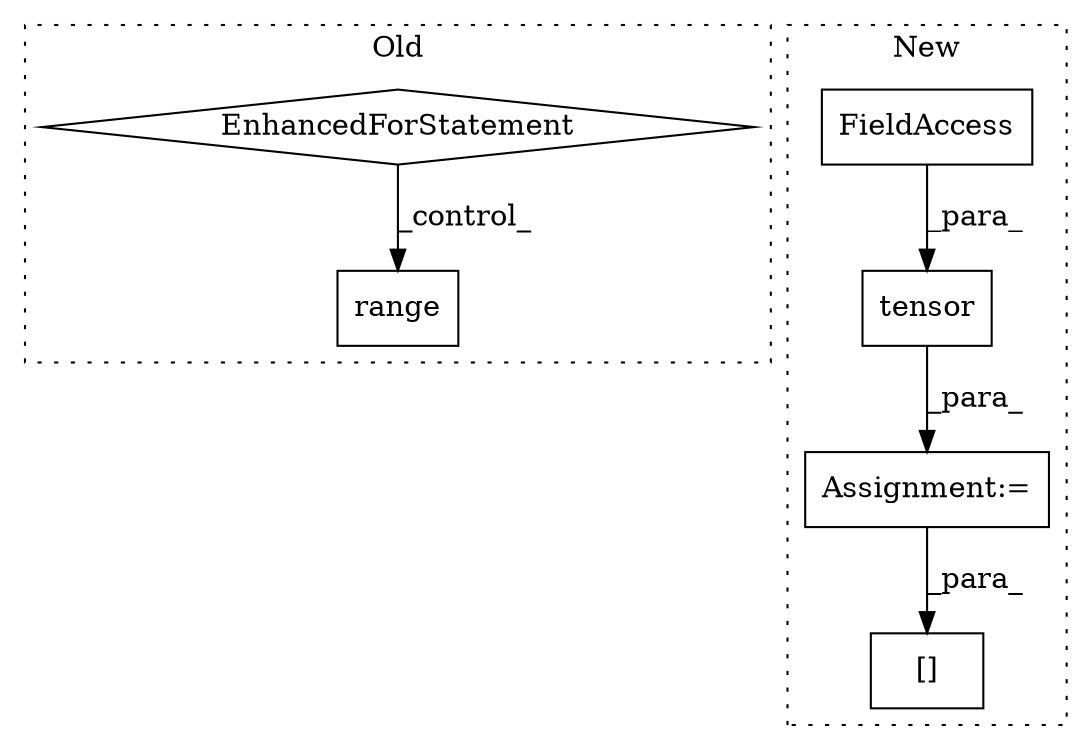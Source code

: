 digraph G {
subgraph cluster0 {
1 [label="range" a="32" s="6456,6491" l="6,1" shape="box"];
3 [label="EnhancedForStatement" a="70" s="6344,6433" l="63,2" shape="diamond"];
label = "Old";
style="dotted";
}
subgraph cluster1 {
2 [label="tensor" a="32" s="6055,6088" l="7,1" shape="box"];
4 [label="FieldAccess" a="22" s="6070" l="11" shape="box"];
5 [label="[]" a="2" s="6472,6509" l="6,1" shape="box"];
6 [label="Assignment:=" a="7" s="6442" l="1" shape="box"];
label = "New";
style="dotted";
}
2 -> 6 [label="_para_"];
3 -> 1 [label="_control_"];
4 -> 2 [label="_para_"];
6 -> 5 [label="_para_"];
}